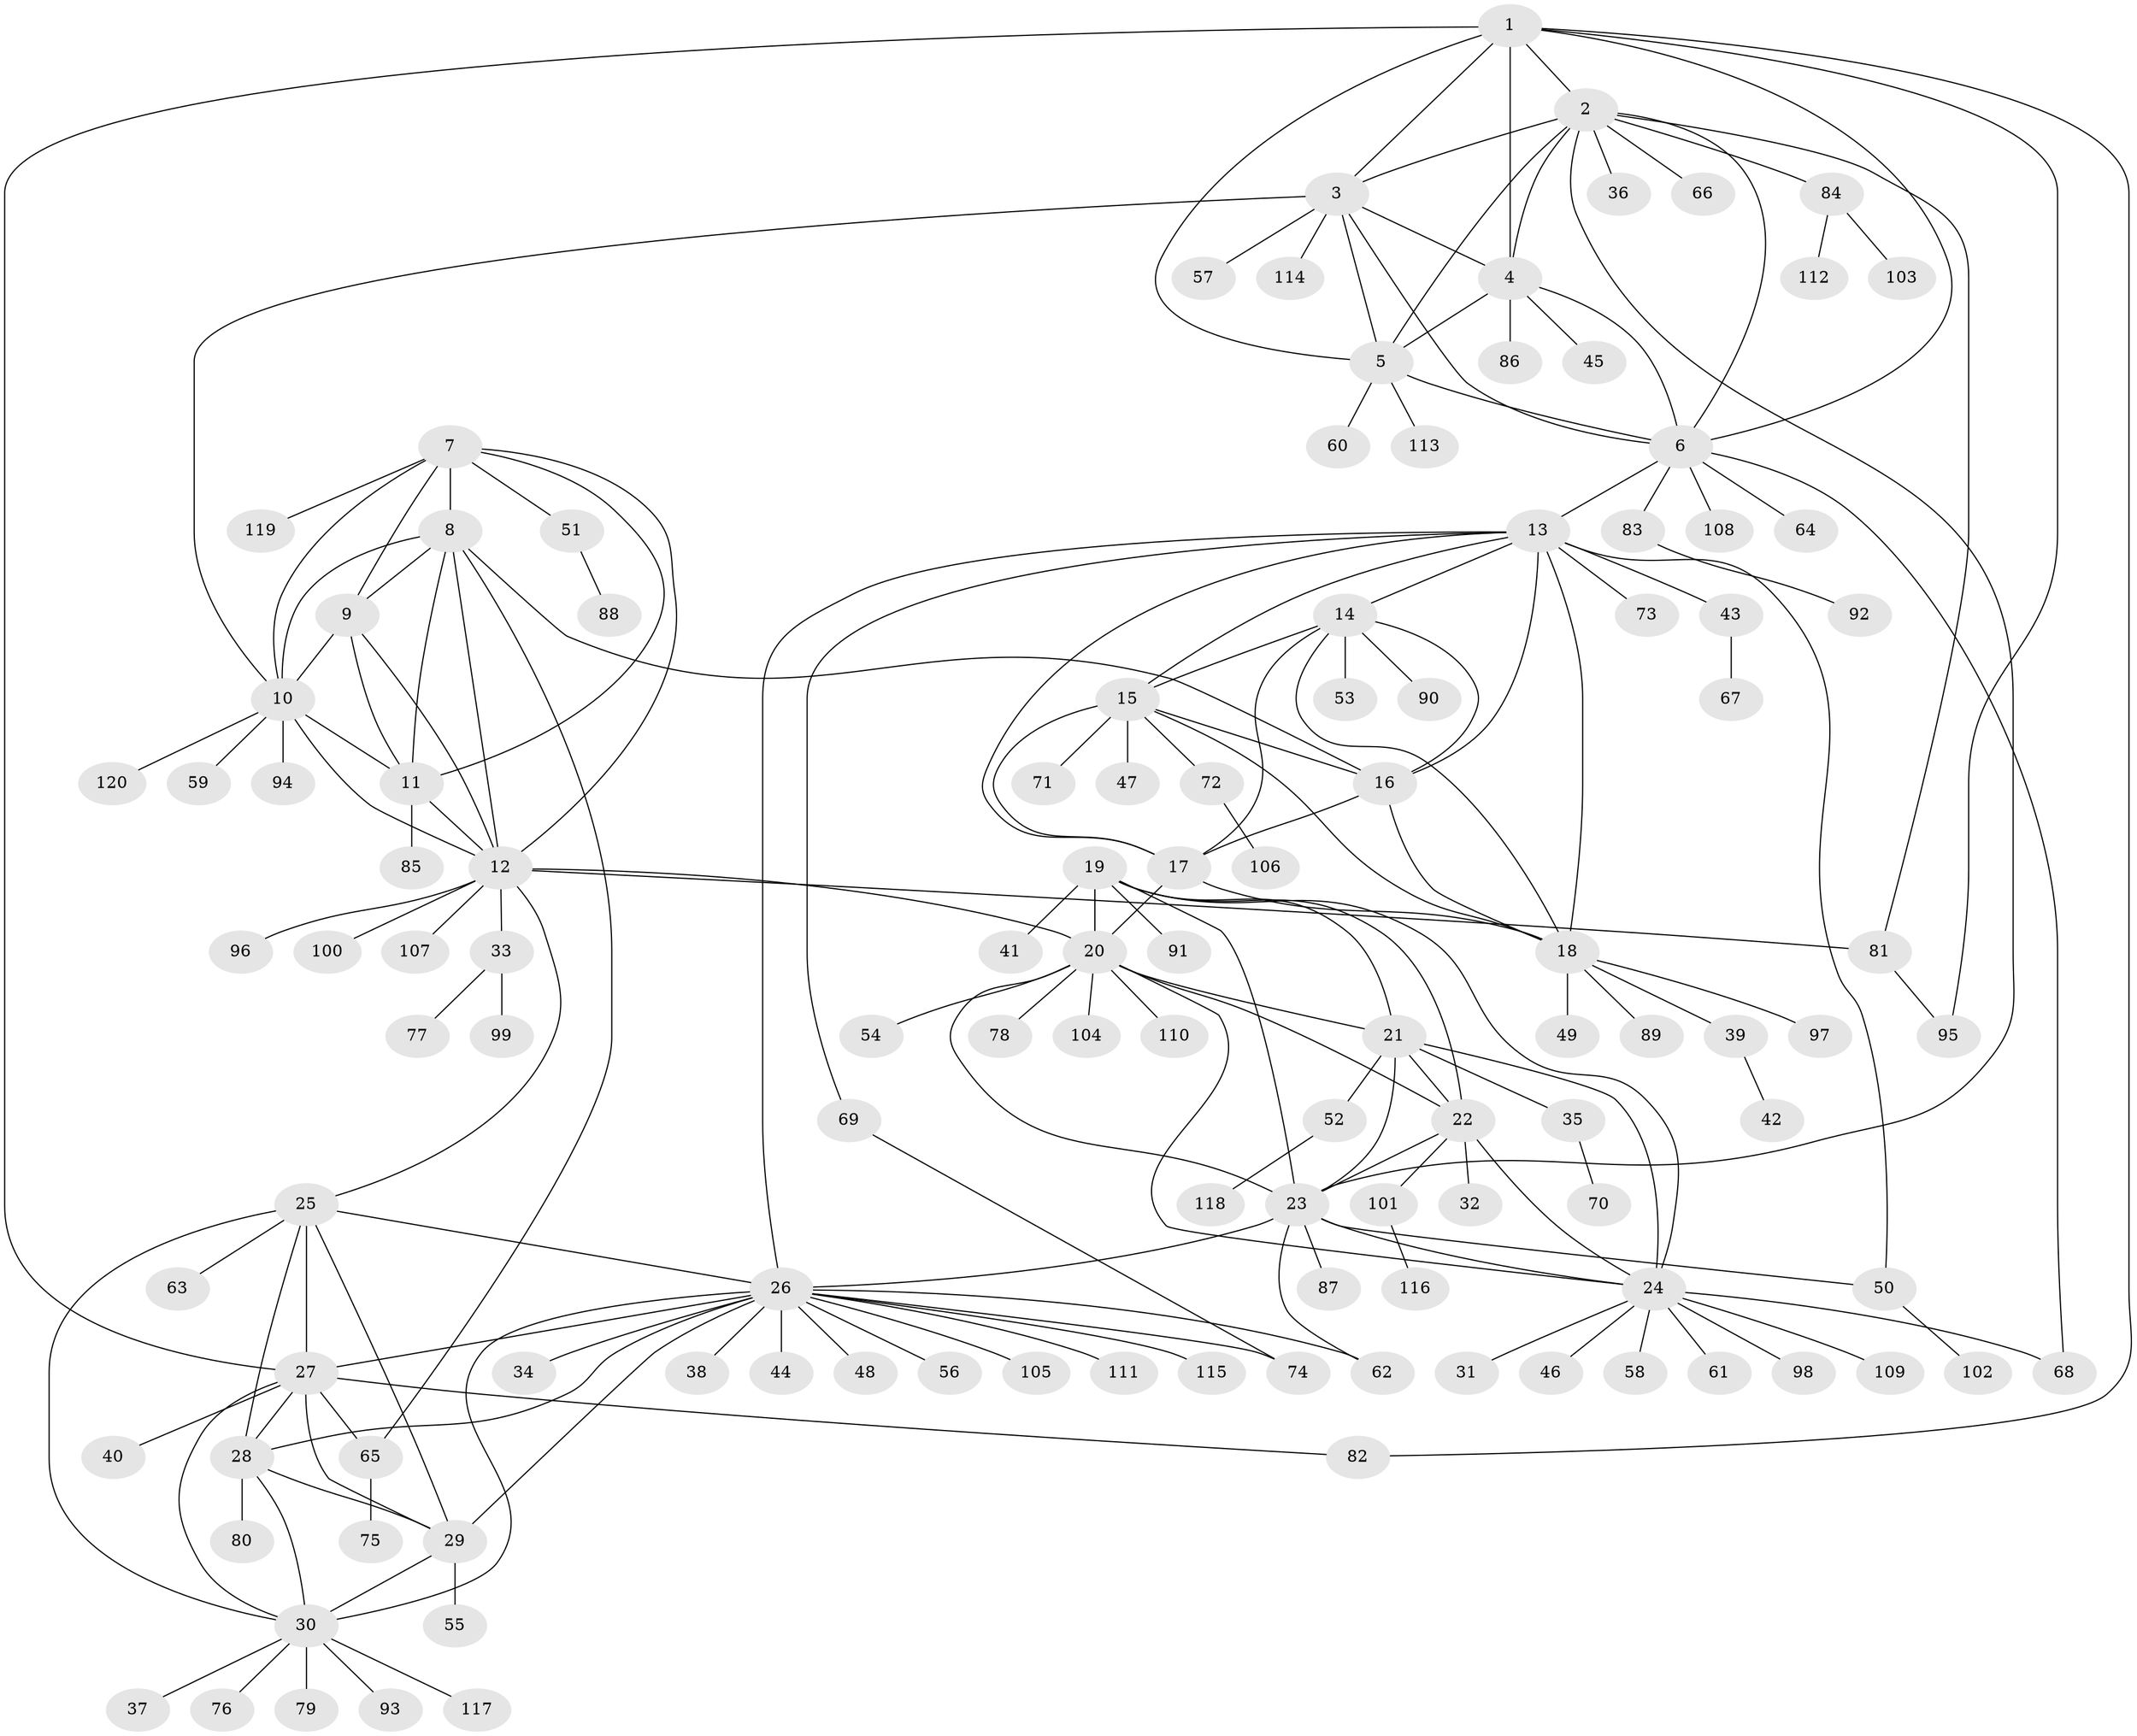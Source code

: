 // Generated by graph-tools (version 1.1) at 2025/54/03/09/25 04:54:04]
// undirected, 120 vertices, 183 edges
graph export_dot {
graph [start="1"]
  node [color=gray90,style=filled];
  1;
  2;
  3;
  4;
  5;
  6;
  7;
  8;
  9;
  10;
  11;
  12;
  13;
  14;
  15;
  16;
  17;
  18;
  19;
  20;
  21;
  22;
  23;
  24;
  25;
  26;
  27;
  28;
  29;
  30;
  31;
  32;
  33;
  34;
  35;
  36;
  37;
  38;
  39;
  40;
  41;
  42;
  43;
  44;
  45;
  46;
  47;
  48;
  49;
  50;
  51;
  52;
  53;
  54;
  55;
  56;
  57;
  58;
  59;
  60;
  61;
  62;
  63;
  64;
  65;
  66;
  67;
  68;
  69;
  70;
  71;
  72;
  73;
  74;
  75;
  76;
  77;
  78;
  79;
  80;
  81;
  82;
  83;
  84;
  85;
  86;
  87;
  88;
  89;
  90;
  91;
  92;
  93;
  94;
  95;
  96;
  97;
  98;
  99;
  100;
  101;
  102;
  103;
  104;
  105;
  106;
  107;
  108;
  109;
  110;
  111;
  112;
  113;
  114;
  115;
  116;
  117;
  118;
  119;
  120;
  1 -- 2;
  1 -- 3;
  1 -- 4;
  1 -- 5;
  1 -- 6;
  1 -- 27;
  1 -- 82;
  1 -- 95;
  2 -- 3;
  2 -- 4;
  2 -- 5;
  2 -- 6;
  2 -- 23;
  2 -- 36;
  2 -- 66;
  2 -- 81;
  2 -- 84;
  3 -- 4;
  3 -- 5;
  3 -- 6;
  3 -- 10;
  3 -- 57;
  3 -- 114;
  4 -- 5;
  4 -- 6;
  4 -- 45;
  4 -- 86;
  5 -- 6;
  5 -- 60;
  5 -- 113;
  6 -- 13;
  6 -- 64;
  6 -- 68;
  6 -- 83;
  6 -- 108;
  7 -- 8;
  7 -- 9;
  7 -- 10;
  7 -- 11;
  7 -- 12;
  7 -- 51;
  7 -- 119;
  8 -- 9;
  8 -- 10;
  8 -- 11;
  8 -- 12;
  8 -- 16;
  8 -- 65;
  9 -- 10;
  9 -- 11;
  9 -- 12;
  10 -- 11;
  10 -- 12;
  10 -- 59;
  10 -- 94;
  10 -- 120;
  11 -- 12;
  11 -- 85;
  12 -- 20;
  12 -- 25;
  12 -- 33;
  12 -- 81;
  12 -- 96;
  12 -- 100;
  12 -- 107;
  13 -- 14;
  13 -- 15;
  13 -- 16;
  13 -- 17;
  13 -- 18;
  13 -- 26;
  13 -- 43;
  13 -- 50;
  13 -- 69;
  13 -- 73;
  14 -- 15;
  14 -- 16;
  14 -- 17;
  14 -- 18;
  14 -- 53;
  14 -- 90;
  15 -- 16;
  15 -- 17;
  15 -- 18;
  15 -- 47;
  15 -- 71;
  15 -- 72;
  16 -- 17;
  16 -- 18;
  17 -- 18;
  17 -- 20;
  18 -- 39;
  18 -- 49;
  18 -- 89;
  18 -- 97;
  19 -- 20;
  19 -- 21;
  19 -- 22;
  19 -- 23;
  19 -- 24;
  19 -- 41;
  19 -- 91;
  20 -- 21;
  20 -- 22;
  20 -- 23;
  20 -- 24;
  20 -- 54;
  20 -- 78;
  20 -- 104;
  20 -- 110;
  21 -- 22;
  21 -- 23;
  21 -- 24;
  21 -- 35;
  21 -- 52;
  22 -- 23;
  22 -- 24;
  22 -- 32;
  22 -- 101;
  23 -- 24;
  23 -- 26;
  23 -- 50;
  23 -- 62;
  23 -- 87;
  24 -- 31;
  24 -- 46;
  24 -- 58;
  24 -- 61;
  24 -- 68;
  24 -- 98;
  24 -- 109;
  25 -- 26;
  25 -- 27;
  25 -- 28;
  25 -- 29;
  25 -- 30;
  25 -- 63;
  26 -- 27;
  26 -- 28;
  26 -- 29;
  26 -- 30;
  26 -- 34;
  26 -- 38;
  26 -- 44;
  26 -- 48;
  26 -- 56;
  26 -- 62;
  26 -- 74;
  26 -- 105;
  26 -- 111;
  26 -- 115;
  27 -- 28;
  27 -- 29;
  27 -- 30;
  27 -- 40;
  27 -- 65;
  27 -- 82;
  28 -- 29;
  28 -- 30;
  28 -- 80;
  29 -- 30;
  29 -- 55;
  30 -- 37;
  30 -- 76;
  30 -- 79;
  30 -- 93;
  30 -- 117;
  33 -- 77;
  33 -- 99;
  35 -- 70;
  39 -- 42;
  43 -- 67;
  50 -- 102;
  51 -- 88;
  52 -- 118;
  65 -- 75;
  69 -- 74;
  72 -- 106;
  81 -- 95;
  83 -- 92;
  84 -- 103;
  84 -- 112;
  101 -- 116;
}
